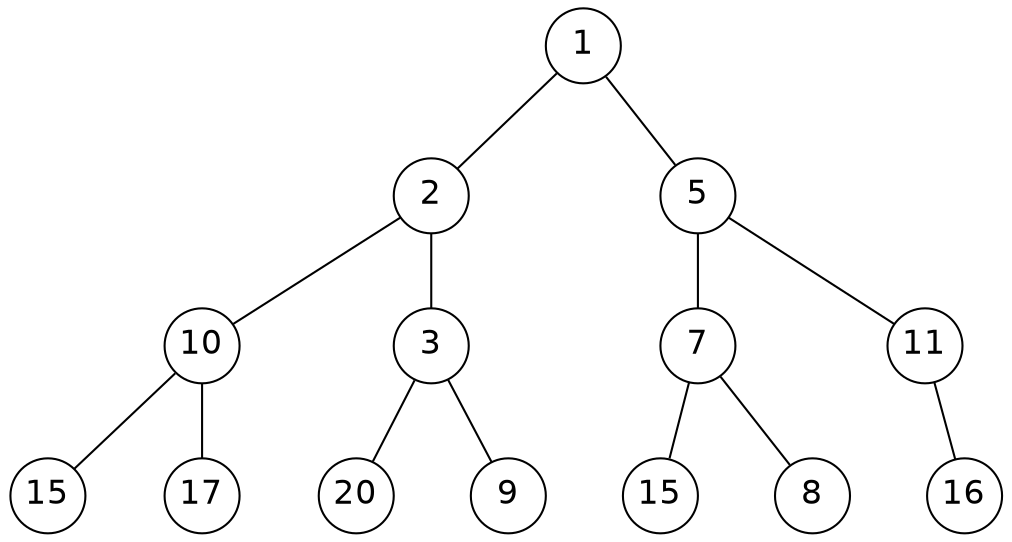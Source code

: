 graph G {
    graph [nodesep="0.5", ranksep="0.5"];
    node [fontname = "DejaVuSans", shape = circle, fixedsize = shape, fontsize = 16];

    1 [ label = "1" ];
    2 [ label = "2" ];
    5 [ label = "5" ];
    10 [ label = "10" ];
    3 [ label = "3" ];
    7 [ label = "7" ];
    11 [ label = "11" ];
    151 [ label = "15" ];
    17 [ label = "17" ];
    20 [ label = "20" ];
    9 [ label = "9" ];
    152 [ label = "15" ];
    8 [ label = "8" ];
    16 [ label = "16" ];

    1 -- 2;
    1 -- 5;
    2 -- {10 3};
    5 -- {7 11};
    10 -- {151 17};
    3 -- {20 9};
    7 -- {152 8};
    11 -- {16};
}
